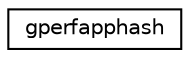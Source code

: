 digraph G
{
  edge [fontname="Helvetica",fontsize="10",labelfontname="Helvetica",labelfontsize="10"];
  node [fontname="Helvetica",fontsize="10",shape=record];
  rankdir="LR";
  Node1 [label="gperfapphash",height=0.2,width=0.4,color="black", fillcolor="white", style="filled",URL="$classgperfapphash.html"];
}
